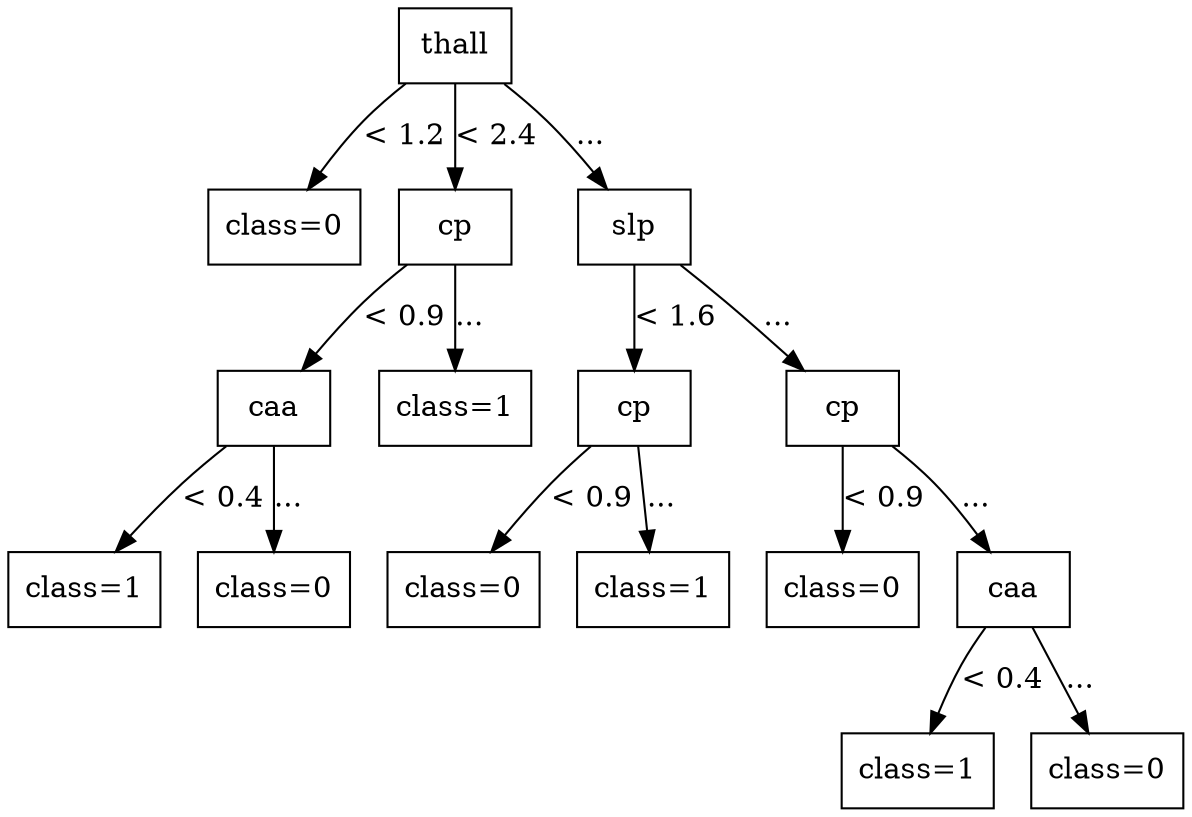 digraph G {
node [shape=box];
node [style=filled, fillcolor=white];

0 [label="thall"];

1 [label="class=0"];
2 [label="cp"];
7 [label="slp"];

0 -> 1 [label="< 1.2"];
0 -> 2 [label="< 2.4"];
0 -> 7 [label="..."];

3 [label="caa"];
6 [label="class=1"];
8 [label="cp"];
11 [label="cp"];

2 -> 3 [label="< 0.9"];
2 -> 6 [label="..."];
7 -> 8 [label="< 1.6"];
7 -> 11 [label="..."];

4 [label="class=1"];
5 [label="class=0"];
9 [label="class=0"];
10 [label="class=1"];
12 [label="class=0"];
13 [label="caa"];

3 -> 4 [label="< 0.4"];
3 -> 5 [label="..."];
8 -> 9 [label="< 0.9"];
8 -> 10 [label="..."];
11 -> 12 [label="< 0.9"];
11 -> 13 [label="..."];

14 [label="class=1"];
15 [label="class=0"];

13 -> 14 [label="< 0.4"];
13 -> 15 [label="..."];

}